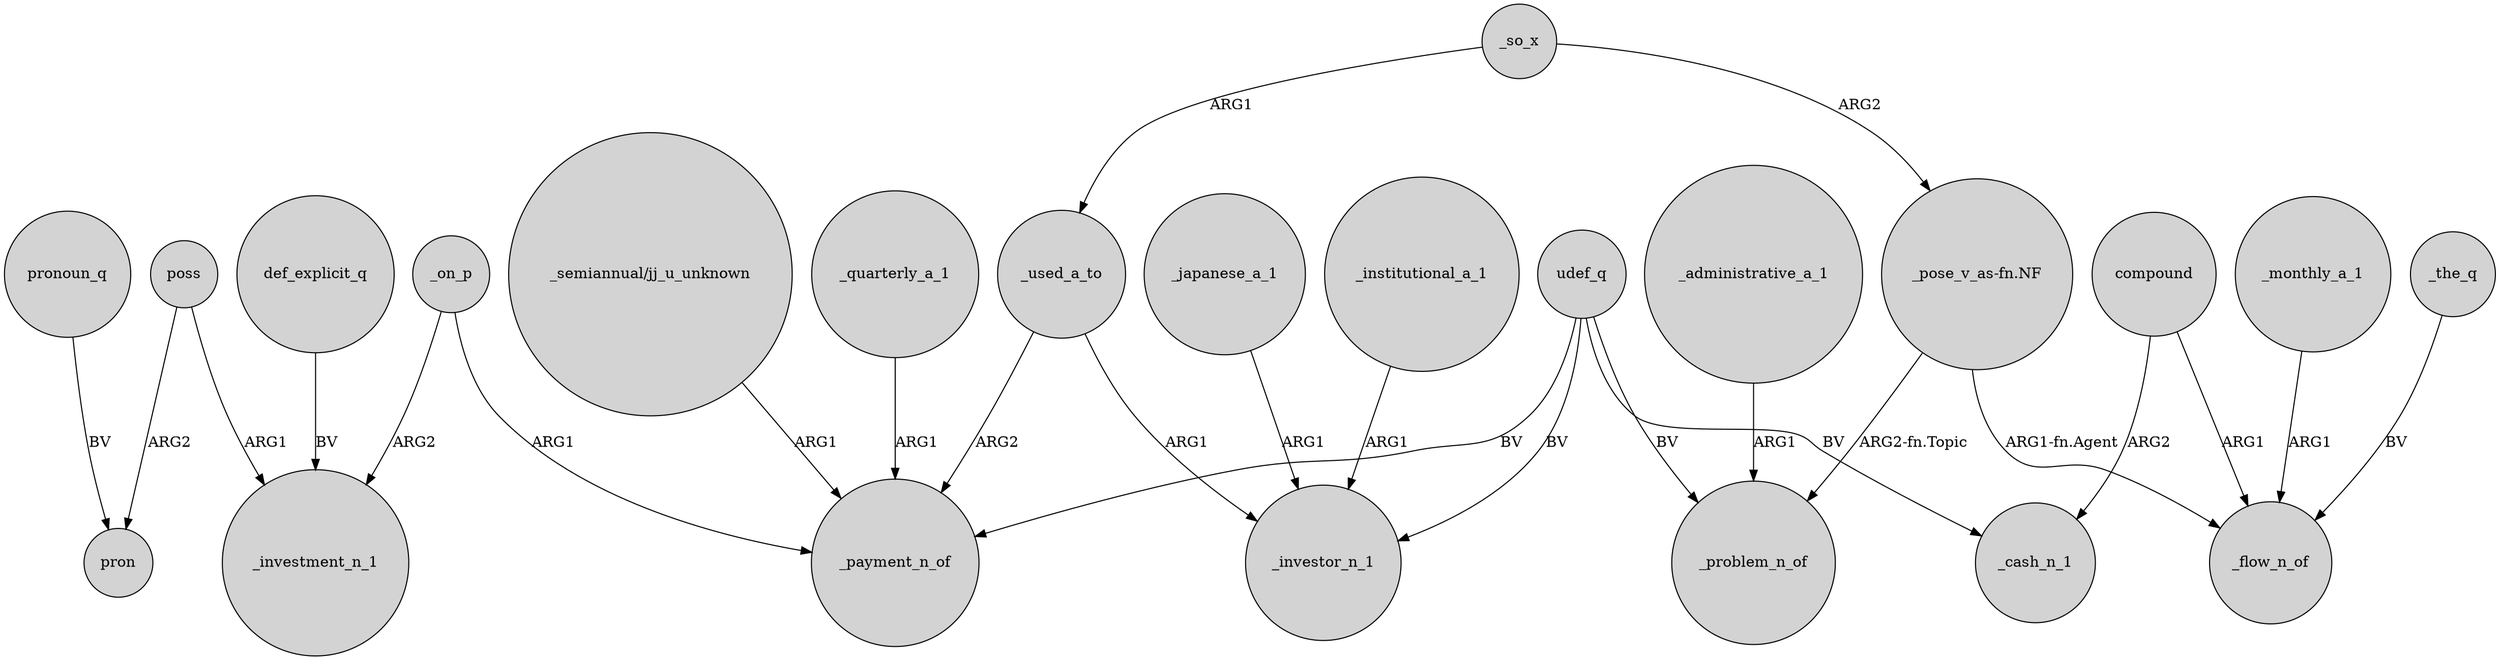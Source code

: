 digraph {
	node [shape=circle style=filled]
	poss -> pron [label=ARG2]
	_japanese_a_1 -> _investor_n_1 [label=ARG1]
	udef_q -> _investor_n_1 [label=BV]
	poss -> _investment_n_1 [label=ARG1]
	udef_q -> _cash_n_1 [label=BV]
	_on_p -> _investment_n_1 [label=ARG2]
	compound -> _flow_n_of [label=ARG1]
	_monthly_a_1 -> _flow_n_of [label=ARG1]
	"_pose_v_as-fn.NF" -> _problem_n_of [label="ARG2-fn.Topic"]
	udef_q -> _problem_n_of [label=BV]
	_quarterly_a_1 -> _payment_n_of [label=ARG1]
	_the_q -> _flow_n_of [label=BV]
	udef_q -> _payment_n_of [label=BV]
	"_semiannual/jj_u_unknown" -> _payment_n_of [label=ARG1]
	pronoun_q -> pron [label=BV]
	_used_a_to -> _payment_n_of [label=ARG2]
	_institutional_a_1 -> _investor_n_1 [label=ARG1]
	def_explicit_q -> _investment_n_1 [label=BV]
	"_pose_v_as-fn.NF" -> _flow_n_of [label="ARG1-fn.Agent"]
	_so_x -> "_pose_v_as-fn.NF" [label=ARG2]
	_administrative_a_1 -> _problem_n_of [label=ARG1]
	_so_x -> _used_a_to [label=ARG1]
	compound -> _cash_n_1 [label=ARG2]
	_on_p -> _payment_n_of [label=ARG1]
	_used_a_to -> _investor_n_1 [label=ARG1]
}
